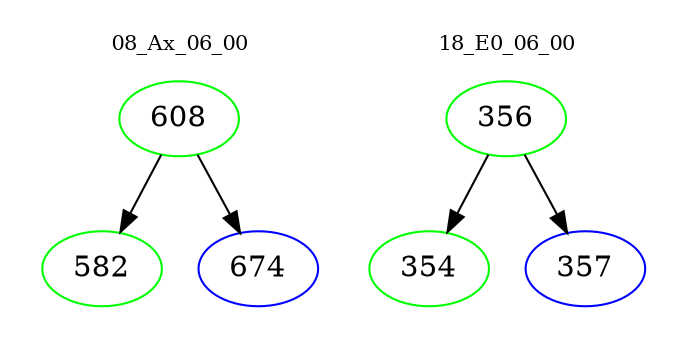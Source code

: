 digraph{
subgraph cluster_0 {
color = white
label = "08_Ax_06_00";
fontsize=10;
T0_608 [label="608", color="green"]
T0_608 -> T0_582 [color="black"]
T0_582 [label="582", color="green"]
T0_608 -> T0_674 [color="black"]
T0_674 [label="674", color="blue"]
}
subgraph cluster_1 {
color = white
label = "18_E0_06_00";
fontsize=10;
T1_356 [label="356", color="green"]
T1_356 -> T1_354 [color="black"]
T1_354 [label="354", color="green"]
T1_356 -> T1_357 [color="black"]
T1_357 [label="357", color="blue"]
}
}
